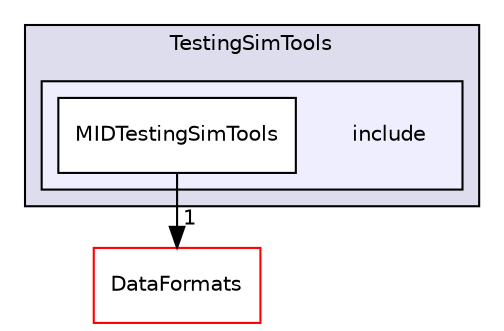 digraph "/home/travis/build/AliceO2Group/AliceO2/Detectors/MUON/MID/TestingSimTools/include" {
  bgcolor=transparent;
  compound=true
  node [ fontsize="10", fontname="Helvetica"];
  edge [ labelfontsize="10", labelfontname="Helvetica"];
  subgraph clusterdir_3ffb816f6d71c6665c34f0fe3ab9978a {
    graph [ bgcolor="#ddddee", pencolor="black", label="TestingSimTools" fontname="Helvetica", fontsize="10", URL="dir_3ffb816f6d71c6665c34f0fe3ab9978a.html"]
  subgraph clusterdir_9bff2f830f7118840bde6e50de17d9b8 {
    graph [ bgcolor="#eeeeff", pencolor="black", label="" URL="dir_9bff2f830f7118840bde6e50de17d9b8.html"];
    dir_9bff2f830f7118840bde6e50de17d9b8 [shape=plaintext label="include"];
    dir_3b3546ff6ae74f231fa8c694b8d9a9ba [shape=box label="MIDTestingSimTools" color="black" fillcolor="white" style="filled" URL="dir_3b3546ff6ae74f231fa8c694b8d9a9ba.html"];
  }
  }
  dir_2171f7ec022c5423887b07c69b2f5b48 [shape=box label="DataFormats" color="red" URL="dir_2171f7ec022c5423887b07c69b2f5b48.html"];
  dir_3b3546ff6ae74f231fa8c694b8d9a9ba->dir_2171f7ec022c5423887b07c69b2f5b48 [headlabel="1", labeldistance=1.5 headhref="dir_000325_000056.html"];
}
